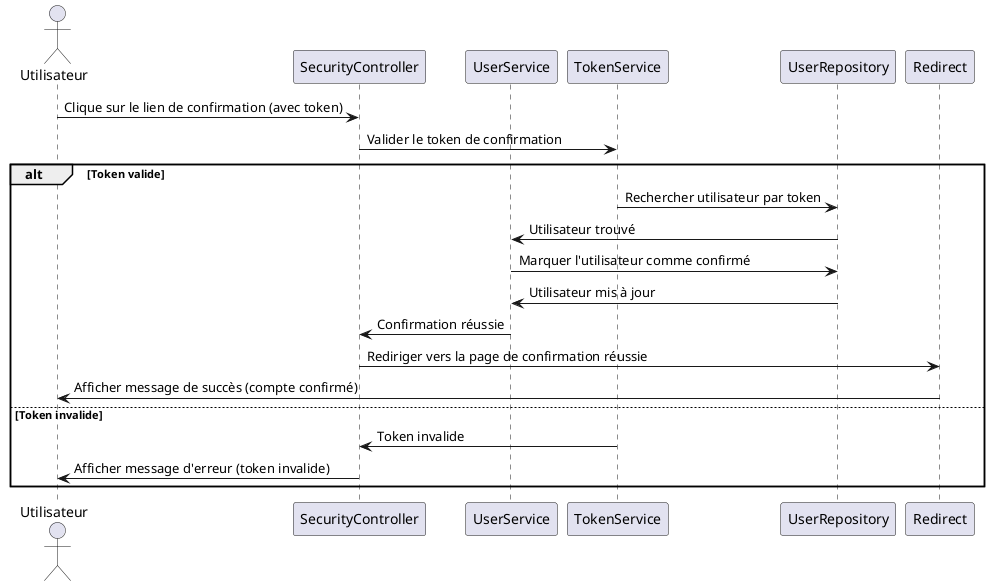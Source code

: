 @startuml
actor Utilisateur

participant "SecurityController" as Controleur
participant "UserService" as ServiceUtilisateur
participant "TokenService" as ServiceToken
participant "UserRepository" as Repo
participant "Redirect" as Redirection

Utilisateur -> Controleur: Clique sur le lien de confirmation (avec token)
Controleur -> ServiceToken: Valider le token de confirmation
alt Token valide
    ServiceToken -> Repo: Rechercher utilisateur par token
    Repo -> ServiceUtilisateur: Utilisateur trouvé
    ServiceUtilisateur -> Repo: Marquer l'utilisateur comme confirmé
    Repo -> ServiceUtilisateur: Utilisateur mis à jour
    ServiceUtilisateur -> Controleur: Confirmation réussie
    Controleur -> Redirection: Rediriger vers la page de confirmation réussie
    Redirection -> Utilisateur: Afficher message de succès (compte confirmé)
else Token invalide
    ServiceToken -> Controleur: Token invalide
    Controleur -> Utilisateur: Afficher message d'erreur (token invalide)
end

@enduml
